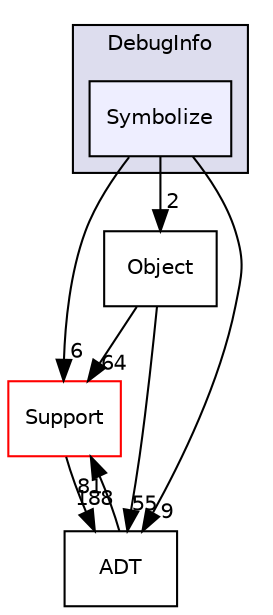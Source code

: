 digraph "include/llvm/DebugInfo/Symbolize" {
  bgcolor=transparent;
  compound=true
  node [ fontsize="10", fontname="Helvetica"];
  edge [ labelfontsize="10", labelfontname="Helvetica"];
  subgraph clusterdir_fc2cd323963d6c4db27150ccf17ad26a {
    graph [ bgcolor="#ddddee", pencolor="black", label="DebugInfo" fontname="Helvetica", fontsize="10", URL="dir_fc2cd323963d6c4db27150ccf17ad26a.html"]
  dir_b81bc3f63343e7423281f2d423374f98 [shape=box, label="Symbolize", style="filled", fillcolor="#eeeeff", pencolor="black", URL="dir_b81bc3f63343e7423281f2d423374f98.html"];
  }
  dir_b21276aa901501839874154d4047f901 [shape=box label="Object" URL="dir_b21276aa901501839874154d4047f901.html"];
  dir_ae1e398ac700924fa434b51c248a5531 [shape=box label="Support" color="red" URL="dir_ae1e398ac700924fa434b51c248a5531.html"];
  dir_32453792af2ba70c54e3ccae3a790d1b [shape=box label="ADT" URL="dir_32453792af2ba70c54e3ccae3a790d1b.html"];
  dir_b21276aa901501839874154d4047f901->dir_ae1e398ac700924fa434b51c248a5531 [headlabel="64", labeldistance=1.5 headhref="dir_000023_000011.html"];
  dir_b21276aa901501839874154d4047f901->dir_32453792af2ba70c54e3ccae3a790d1b [headlabel="55", labeldistance=1.5 headhref="dir_000023_000007.html"];
  dir_ae1e398ac700924fa434b51c248a5531->dir_32453792af2ba70c54e3ccae3a790d1b [headlabel="188", labeldistance=1.5 headhref="dir_000011_000007.html"];
  dir_b81bc3f63343e7423281f2d423374f98->dir_b21276aa901501839874154d4047f901 [headlabel="2", labeldistance=1.5 headhref="dir_000259_000023.html"];
  dir_b81bc3f63343e7423281f2d423374f98->dir_ae1e398ac700924fa434b51c248a5531 [headlabel="6", labeldistance=1.5 headhref="dir_000259_000011.html"];
  dir_b81bc3f63343e7423281f2d423374f98->dir_32453792af2ba70c54e3ccae3a790d1b [headlabel="9", labeldistance=1.5 headhref="dir_000259_000007.html"];
  dir_32453792af2ba70c54e3ccae3a790d1b->dir_ae1e398ac700924fa434b51c248a5531 [headlabel="81", labeldistance=1.5 headhref="dir_000007_000011.html"];
}
